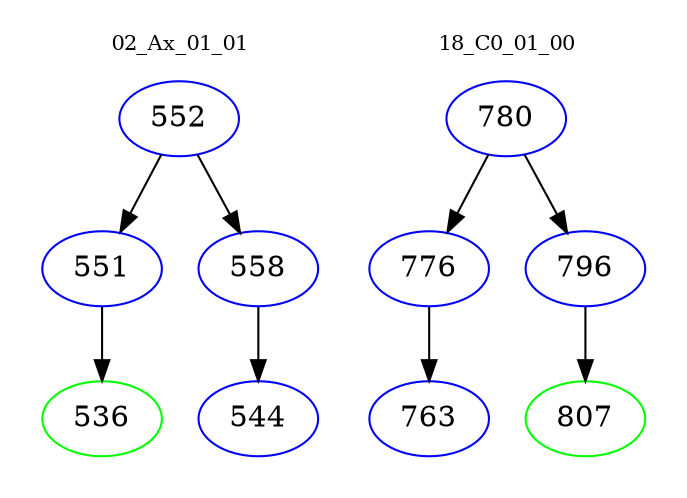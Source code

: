 digraph{
subgraph cluster_0 {
color = white
label = "02_Ax_01_01";
fontsize=10;
T0_552 [label="552", color="blue"]
T0_552 -> T0_551 [color="black"]
T0_551 [label="551", color="blue"]
T0_551 -> T0_536 [color="black"]
T0_536 [label="536", color="green"]
T0_552 -> T0_558 [color="black"]
T0_558 [label="558", color="blue"]
T0_558 -> T0_544 [color="black"]
T0_544 [label="544", color="blue"]
}
subgraph cluster_1 {
color = white
label = "18_C0_01_00";
fontsize=10;
T1_780 [label="780", color="blue"]
T1_780 -> T1_776 [color="black"]
T1_776 [label="776", color="blue"]
T1_776 -> T1_763 [color="black"]
T1_763 [label="763", color="blue"]
T1_780 -> T1_796 [color="black"]
T1_796 [label="796", color="blue"]
T1_796 -> T1_807 [color="black"]
T1_807 [label="807", color="green"]
}
}
